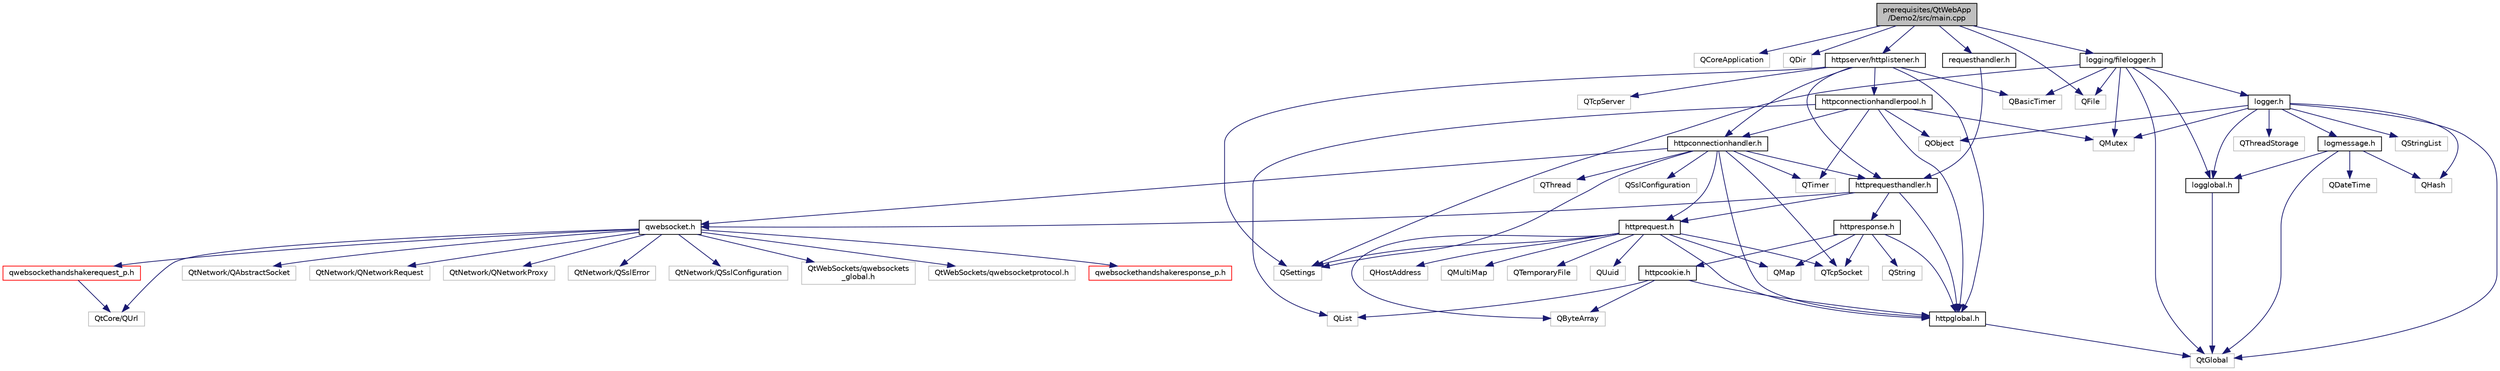 digraph "prerequisites/QtWebApp/Demo2/src/main.cpp"
{
  edge [fontname="Helvetica",fontsize="10",labelfontname="Helvetica",labelfontsize="10"];
  node [fontname="Helvetica",fontsize="10",shape=record];
  Node0 [label="prerequisites/QtWebApp\l/Demo2/src/main.cpp",height=0.2,width=0.4,color="black", fillcolor="grey75", style="filled", fontcolor="black"];
  Node0 -> Node1 [color="midnightblue",fontsize="10",style="solid",fontname="Helvetica"];
  Node1 [label="QCoreApplication",height=0.2,width=0.4,color="grey75", fillcolor="white", style="filled"];
  Node0 -> Node2 [color="midnightblue",fontsize="10",style="solid",fontname="Helvetica"];
  Node2 [label="QDir",height=0.2,width=0.4,color="grey75", fillcolor="white", style="filled"];
  Node0 -> Node3 [color="midnightblue",fontsize="10",style="solid",fontname="Helvetica"];
  Node3 [label="QFile",height=0.2,width=0.4,color="grey75", fillcolor="white", style="filled"];
  Node0 -> Node4 [color="midnightblue",fontsize="10",style="solid",fontname="Helvetica"];
  Node4 [label="httpserver/httplistener.h",height=0.2,width=0.4,color="black", fillcolor="white", style="filled",URL="$httplistener_8h.html"];
  Node4 -> Node5 [color="midnightblue",fontsize="10",style="solid",fontname="Helvetica"];
  Node5 [label="QTcpServer",height=0.2,width=0.4,color="grey75", fillcolor="white", style="filled"];
  Node4 -> Node6 [color="midnightblue",fontsize="10",style="solid",fontname="Helvetica"];
  Node6 [label="QSettings",height=0.2,width=0.4,color="grey75", fillcolor="white", style="filled"];
  Node4 -> Node7 [color="midnightblue",fontsize="10",style="solid",fontname="Helvetica"];
  Node7 [label="QBasicTimer",height=0.2,width=0.4,color="grey75", fillcolor="white", style="filled"];
  Node4 -> Node8 [color="midnightblue",fontsize="10",style="solid",fontname="Helvetica"];
  Node8 [label="httpglobal.h",height=0.2,width=0.4,color="black", fillcolor="white", style="filled",URL="$httpglobal_8h.html"];
  Node8 -> Node9 [color="midnightblue",fontsize="10",style="solid",fontname="Helvetica"];
  Node9 [label="QtGlobal",height=0.2,width=0.4,color="grey75", fillcolor="white", style="filled"];
  Node4 -> Node10 [color="midnightblue",fontsize="10",style="solid",fontname="Helvetica"];
  Node10 [label="httpconnectionhandler.h",height=0.2,width=0.4,color="black", fillcolor="white", style="filled",URL="$httpconnectionhandler_8h.html"];
  Node10 -> Node11 [color="midnightblue",fontsize="10",style="solid",fontname="Helvetica"];
  Node11 [label="QSslConfiguration",height=0.2,width=0.4,color="grey75", fillcolor="white", style="filled"];
  Node10 -> Node12 [color="midnightblue",fontsize="10",style="solid",fontname="Helvetica"];
  Node12 [label="QTcpSocket",height=0.2,width=0.4,color="grey75", fillcolor="white", style="filled"];
  Node10 -> Node6 [color="midnightblue",fontsize="10",style="solid",fontname="Helvetica"];
  Node10 -> Node13 [color="midnightblue",fontsize="10",style="solid",fontname="Helvetica"];
  Node13 [label="QTimer",height=0.2,width=0.4,color="grey75", fillcolor="white", style="filled"];
  Node10 -> Node14 [color="midnightblue",fontsize="10",style="solid",fontname="Helvetica"];
  Node14 [label="QThread",height=0.2,width=0.4,color="grey75", fillcolor="white", style="filled"];
  Node10 -> Node8 [color="midnightblue",fontsize="10",style="solid",fontname="Helvetica"];
  Node10 -> Node15 [color="midnightblue",fontsize="10",style="solid",fontname="Helvetica"];
  Node15 [label="httprequest.h",height=0.2,width=0.4,color="black", fillcolor="white", style="filled",URL="$httprequest_8h.html"];
  Node15 -> Node16 [color="midnightblue",fontsize="10",style="solid",fontname="Helvetica"];
  Node16 [label="QByteArray",height=0.2,width=0.4,color="grey75", fillcolor="white", style="filled"];
  Node15 -> Node17 [color="midnightblue",fontsize="10",style="solid",fontname="Helvetica"];
  Node17 [label="QHostAddress",height=0.2,width=0.4,color="grey75", fillcolor="white", style="filled"];
  Node15 -> Node12 [color="midnightblue",fontsize="10",style="solid",fontname="Helvetica"];
  Node15 -> Node18 [color="midnightblue",fontsize="10",style="solid",fontname="Helvetica"];
  Node18 [label="QMap",height=0.2,width=0.4,color="grey75", fillcolor="white", style="filled"];
  Node15 -> Node19 [color="midnightblue",fontsize="10",style="solid",fontname="Helvetica"];
  Node19 [label="QMultiMap",height=0.2,width=0.4,color="grey75", fillcolor="white", style="filled"];
  Node15 -> Node6 [color="midnightblue",fontsize="10",style="solid",fontname="Helvetica"];
  Node15 -> Node20 [color="midnightblue",fontsize="10",style="solid",fontname="Helvetica"];
  Node20 [label="QTemporaryFile",height=0.2,width=0.4,color="grey75", fillcolor="white", style="filled"];
  Node15 -> Node21 [color="midnightblue",fontsize="10",style="solid",fontname="Helvetica"];
  Node21 [label="QUuid",height=0.2,width=0.4,color="grey75", fillcolor="white", style="filled"];
  Node15 -> Node8 [color="midnightblue",fontsize="10",style="solid",fontname="Helvetica"];
  Node10 -> Node22 [color="midnightblue",fontsize="10",style="solid",fontname="Helvetica"];
  Node22 [label="httprequesthandler.h",height=0.2,width=0.4,color="black", fillcolor="white", style="filled",URL="$httprequesthandler_8h.html"];
  Node22 -> Node8 [color="midnightblue",fontsize="10",style="solid",fontname="Helvetica"];
  Node22 -> Node15 [color="midnightblue",fontsize="10",style="solid",fontname="Helvetica"];
  Node22 -> Node23 [color="midnightblue",fontsize="10",style="solid",fontname="Helvetica"];
  Node23 [label="httpresponse.h",height=0.2,width=0.4,color="black", fillcolor="white", style="filled",URL="$httpresponse_8h.html"];
  Node23 -> Node18 [color="midnightblue",fontsize="10",style="solid",fontname="Helvetica"];
  Node23 -> Node24 [color="midnightblue",fontsize="10",style="solid",fontname="Helvetica"];
  Node24 [label="QString",height=0.2,width=0.4,color="grey75", fillcolor="white", style="filled"];
  Node23 -> Node12 [color="midnightblue",fontsize="10",style="solid",fontname="Helvetica"];
  Node23 -> Node8 [color="midnightblue",fontsize="10",style="solid",fontname="Helvetica"];
  Node23 -> Node25 [color="midnightblue",fontsize="10",style="solid",fontname="Helvetica"];
  Node25 [label="httpcookie.h",height=0.2,width=0.4,color="black", fillcolor="white", style="filled",URL="$httpcookie_8h.html"];
  Node25 -> Node26 [color="midnightblue",fontsize="10",style="solid",fontname="Helvetica"];
  Node26 [label="QList",height=0.2,width=0.4,color="grey75", fillcolor="white", style="filled"];
  Node25 -> Node16 [color="midnightblue",fontsize="10",style="solid",fontname="Helvetica"];
  Node25 -> Node8 [color="midnightblue",fontsize="10",style="solid",fontname="Helvetica"];
  Node22 -> Node27 [color="midnightblue",fontsize="10",style="solid",fontname="Helvetica"];
  Node27 [label="qwebsocket.h",height=0.2,width=0.4,color="black", fillcolor="white", style="filled",URL="$qwebsocket_8h_source.html"];
  Node27 -> Node28 [color="midnightblue",fontsize="10",style="solid",fontname="Helvetica"];
  Node28 [label="QtCore/QUrl",height=0.2,width=0.4,color="grey75", fillcolor="white", style="filled"];
  Node27 -> Node29 [color="midnightblue",fontsize="10",style="solid",fontname="Helvetica"];
  Node29 [label="QtNetwork/QAbstractSocket",height=0.2,width=0.4,color="grey75", fillcolor="white", style="filled"];
  Node27 -> Node30 [color="midnightblue",fontsize="10",style="solid",fontname="Helvetica"];
  Node30 [label="QtNetwork/QNetworkRequest",height=0.2,width=0.4,color="grey75", fillcolor="white", style="filled"];
  Node27 -> Node31 [color="midnightblue",fontsize="10",style="solid",fontname="Helvetica"];
  Node31 [label="QtNetwork/QNetworkProxy",height=0.2,width=0.4,color="grey75", fillcolor="white", style="filled"];
  Node27 -> Node32 [color="midnightblue",fontsize="10",style="solid",fontname="Helvetica"];
  Node32 [label="QtNetwork/QSslError",height=0.2,width=0.4,color="grey75", fillcolor="white", style="filled"];
  Node27 -> Node33 [color="midnightblue",fontsize="10",style="solid",fontname="Helvetica"];
  Node33 [label="QtNetwork/QSslConfiguration",height=0.2,width=0.4,color="grey75", fillcolor="white", style="filled"];
  Node27 -> Node34 [color="midnightblue",fontsize="10",style="solid",fontname="Helvetica"];
  Node34 [label="QtWebSockets/qwebsockets\l_global.h",height=0.2,width=0.4,color="grey75", fillcolor="white", style="filled"];
  Node27 -> Node35 [color="midnightblue",fontsize="10",style="solid",fontname="Helvetica"];
  Node35 [label="QtWebSockets/qwebsocketprotocol.h",height=0.2,width=0.4,color="grey75", fillcolor="white", style="filled"];
  Node27 -> Node36 [color="midnightblue",fontsize="10",style="solid",fontname="Helvetica"];
  Node36 [label="qwebsockethandshakerequest_p.h",height=0.2,width=0.4,color="red", fillcolor="white", style="filled",URL="$qwebsockethandshakerequest__p_8h_source.html"];
  Node36 -> Node28 [color="midnightblue",fontsize="10",style="solid",fontname="Helvetica"];
  Node27 -> Node42 [color="midnightblue",fontsize="10",style="solid",fontname="Helvetica"];
  Node42 [label="qwebsockethandshakeresponse_p.h",height=0.2,width=0.4,color="red", fillcolor="white", style="filled",URL="$qwebsockethandshakeresponse__p_8h_source.html"];
  Node10 -> Node27 [color="midnightblue",fontsize="10",style="solid",fontname="Helvetica"];
  Node4 -> Node44 [color="midnightblue",fontsize="10",style="solid",fontname="Helvetica"];
  Node44 [label="httpconnectionhandlerpool.h",height=0.2,width=0.4,color="black", fillcolor="white", style="filled",URL="$httpconnectionhandlerpool_8h_source.html"];
  Node44 -> Node26 [color="midnightblue",fontsize="10",style="solid",fontname="Helvetica"];
  Node44 -> Node13 [color="midnightblue",fontsize="10",style="solid",fontname="Helvetica"];
  Node44 -> Node45 [color="midnightblue",fontsize="10",style="solid",fontname="Helvetica"];
  Node45 [label="QObject",height=0.2,width=0.4,color="grey75", fillcolor="white", style="filled"];
  Node44 -> Node46 [color="midnightblue",fontsize="10",style="solid",fontname="Helvetica"];
  Node46 [label="QMutex",height=0.2,width=0.4,color="grey75", fillcolor="white", style="filled"];
  Node44 -> Node8 [color="midnightblue",fontsize="10",style="solid",fontname="Helvetica"];
  Node44 -> Node10 [color="midnightblue",fontsize="10",style="solid",fontname="Helvetica"];
  Node4 -> Node22 [color="midnightblue",fontsize="10",style="solid",fontname="Helvetica"];
  Node0 -> Node47 [color="midnightblue",fontsize="10",style="solid",fontname="Helvetica"];
  Node47 [label="logging/filelogger.h",height=0.2,width=0.4,color="black", fillcolor="white", style="filled",URL="$filelogger_8h.html"];
  Node47 -> Node9 [color="midnightblue",fontsize="10",style="solid",fontname="Helvetica"];
  Node47 -> Node6 [color="midnightblue",fontsize="10",style="solid",fontname="Helvetica"];
  Node47 -> Node3 [color="midnightblue",fontsize="10",style="solid",fontname="Helvetica"];
  Node47 -> Node46 [color="midnightblue",fontsize="10",style="solid",fontname="Helvetica"];
  Node47 -> Node7 [color="midnightblue",fontsize="10",style="solid",fontname="Helvetica"];
  Node47 -> Node48 [color="midnightblue",fontsize="10",style="solid",fontname="Helvetica"];
  Node48 [label="logglobal.h",height=0.2,width=0.4,color="black", fillcolor="white", style="filled",URL="$logglobal_8h.html"];
  Node48 -> Node9 [color="midnightblue",fontsize="10",style="solid",fontname="Helvetica"];
  Node47 -> Node49 [color="midnightblue",fontsize="10",style="solid",fontname="Helvetica"];
  Node49 [label="logger.h",height=0.2,width=0.4,color="black", fillcolor="white", style="filled",URL="$_qt_web_app_2_qt_web_app_2logging_2logger_8h.html"];
  Node49 -> Node9 [color="midnightblue",fontsize="10",style="solid",fontname="Helvetica"];
  Node49 -> Node50 [color="midnightblue",fontsize="10",style="solid",fontname="Helvetica"];
  Node50 [label="QThreadStorage",height=0.2,width=0.4,color="grey75", fillcolor="white", style="filled"];
  Node49 -> Node51 [color="midnightblue",fontsize="10",style="solid",fontname="Helvetica"];
  Node51 [label="QHash",height=0.2,width=0.4,color="grey75", fillcolor="white", style="filled"];
  Node49 -> Node52 [color="midnightblue",fontsize="10",style="solid",fontname="Helvetica"];
  Node52 [label="QStringList",height=0.2,width=0.4,color="grey75", fillcolor="white", style="filled"];
  Node49 -> Node46 [color="midnightblue",fontsize="10",style="solid",fontname="Helvetica"];
  Node49 -> Node45 [color="midnightblue",fontsize="10",style="solid",fontname="Helvetica"];
  Node49 -> Node48 [color="midnightblue",fontsize="10",style="solid",fontname="Helvetica"];
  Node49 -> Node53 [color="midnightblue",fontsize="10",style="solid",fontname="Helvetica"];
  Node53 [label="logmessage.h",height=0.2,width=0.4,color="black", fillcolor="white", style="filled",URL="$logmessage_8h.html"];
  Node53 -> Node9 [color="midnightblue",fontsize="10",style="solid",fontname="Helvetica"];
  Node53 -> Node54 [color="midnightblue",fontsize="10",style="solid",fontname="Helvetica"];
  Node54 [label="QDateTime",height=0.2,width=0.4,color="grey75", fillcolor="white", style="filled"];
  Node53 -> Node51 [color="midnightblue",fontsize="10",style="solid",fontname="Helvetica"];
  Node53 -> Node48 [color="midnightblue",fontsize="10",style="solid",fontname="Helvetica"];
  Node0 -> Node55 [color="midnightblue",fontsize="10",style="solid",fontname="Helvetica"];
  Node55 [label="requesthandler.h",height=0.2,width=0.4,color="black", fillcolor="white", style="filled",URL="$_demo2_2src_2requesthandler_8h.html"];
  Node55 -> Node22 [color="midnightblue",fontsize="10",style="solid",fontname="Helvetica"];
}
